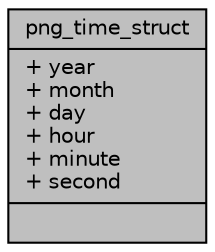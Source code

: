 digraph "png_time_struct"
{
 // INTERACTIVE_SVG=YES
  edge [fontname="Helvetica",fontsize="10",labelfontname="Helvetica",labelfontsize="10"];
  node [fontname="Helvetica",fontsize="10",shape=record];
  Node1 [label="{png_time_struct\n|+ year\l+ month\l+ day\l+ hour\l+ minute\l+ second\l|}",height=0.2,width=0.4,color="black", fillcolor="grey75", style="filled", fontcolor="black"];
}
